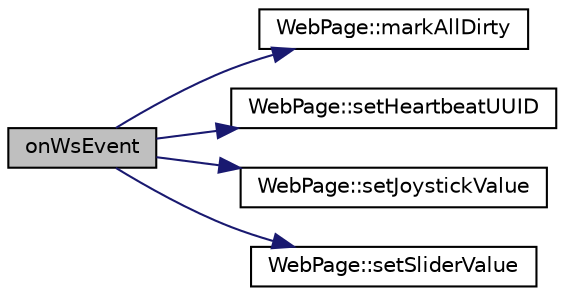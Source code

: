 digraph "onWsEvent"
{
 // LATEX_PDF_SIZE
  edge [fontname="Helvetica",fontsize="10",labelfontname="Helvetica",labelfontsize="10"];
  node [fontname="Helvetica",fontsize="10",shape=record];
  rankdir="LR";
  Node1 [label="onWsEvent",height=0.2,width=0.4,color="black", fillcolor="grey75", style="filled", fontcolor="black",tooltip=" "];
  Node1 -> Node2 [color="midnightblue",fontsize="10",style="solid",fontname="Helvetica"];
  Node2 [label="WebPage::markAllDirty",height=0.2,width=0.4,color="black", fillcolor="white", style="filled",URL="$classWebPage.html#a8a6cb8d704e67dce02fb64cad81e4c56",tooltip=" "];
  Node1 -> Node3 [color="midnightblue",fontsize="10",style="solid",fontname="Helvetica"];
  Node3 [label="WebPage::setHeartbeatUUID",height=0.2,width=0.4,color="black", fillcolor="white", style="filled",URL="$classWebPage.html#a2bb06280ee0d8c75fc5371f5ab3d5841",tooltip=" "];
  Node1 -> Node4 [color="midnightblue",fontsize="10",style="solid",fontname="Helvetica"];
  Node4 [label="WebPage::setJoystickValue",height=0.2,width=0.4,color="black", fillcolor="white", style="filled",URL="$classWebPage.html#a90afc8046c36040500d8b96da9ec269e",tooltip=" "];
  Node1 -> Node5 [color="midnightblue",fontsize="10",style="solid",fontname="Helvetica"];
  Node5 [label="WebPage::setSliderValue",height=0.2,width=0.4,color="black", fillcolor="white", style="filled",URL="$classWebPage.html#a336eea64f6d880b7c11f3b916d8989a9",tooltip=" "];
}
